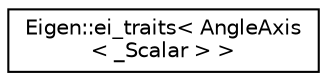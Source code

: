 digraph "Graphical Class Hierarchy"
{
  edge [fontname="Helvetica",fontsize="10",labelfontname="Helvetica",labelfontsize="10"];
  node [fontname="Helvetica",fontsize="10",shape=record];
  rankdir="LR";
  Node1 [label="Eigen::ei_traits\< AngleAxis\l\< _Scalar \> \>",height=0.2,width=0.4,color="black", fillcolor="white", style="filled",URL="$struct_eigen_1_1ei__traits_3_01_angle_axis_3_01___scalar_01_4_01_4.html"];
}
